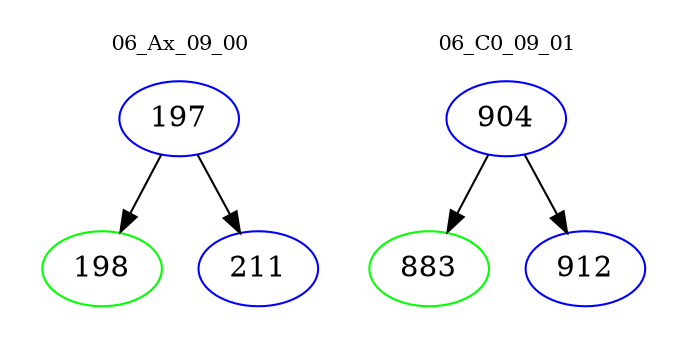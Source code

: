 digraph{
subgraph cluster_0 {
color = white
label = "06_Ax_09_00";
fontsize=10;
T0_197 [label="197", color="blue"]
T0_197 -> T0_198 [color="black"]
T0_198 [label="198", color="green"]
T0_197 -> T0_211 [color="black"]
T0_211 [label="211", color="blue"]
}
subgraph cluster_1 {
color = white
label = "06_C0_09_01";
fontsize=10;
T1_904 [label="904", color="blue"]
T1_904 -> T1_883 [color="black"]
T1_883 [label="883", color="green"]
T1_904 -> T1_912 [color="black"]
T1_912 [label="912", color="blue"]
}
}
